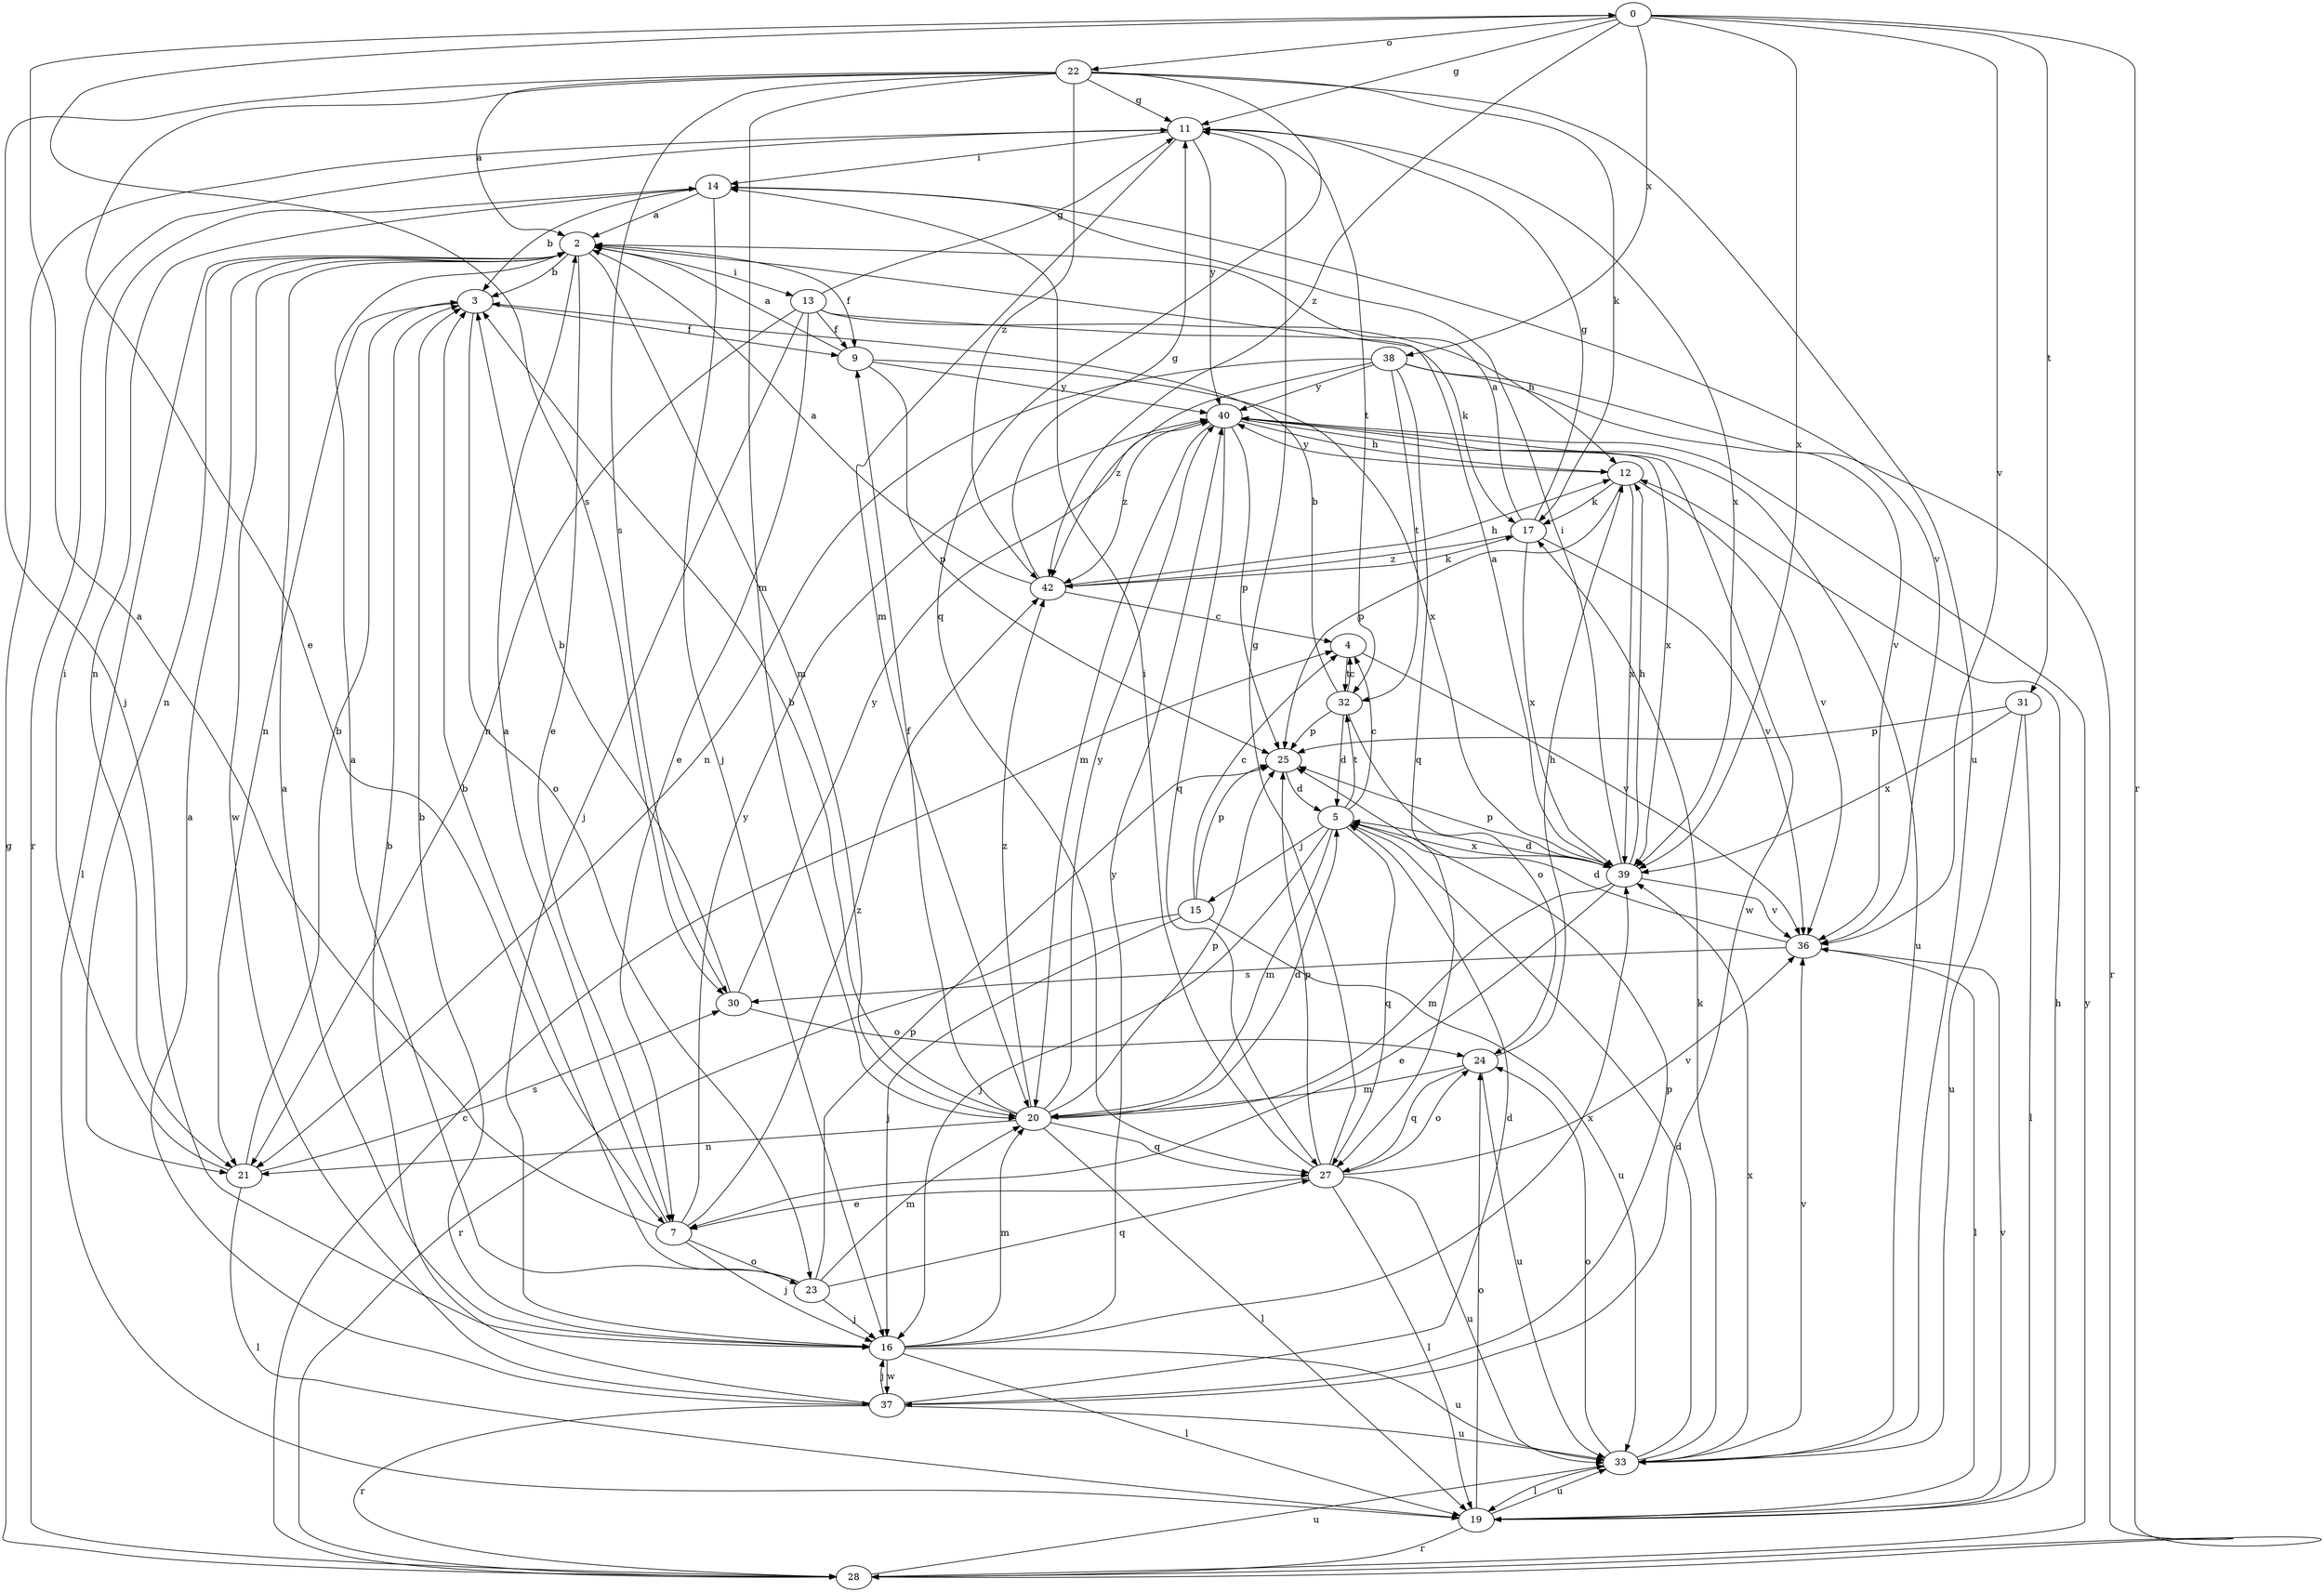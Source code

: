 strict digraph  {
0;
2;
3;
4;
5;
7;
9;
11;
12;
13;
14;
15;
16;
17;
19;
20;
21;
22;
23;
24;
25;
27;
28;
30;
31;
32;
33;
36;
37;
38;
39;
40;
42;
0 -> 11  [label=g];
0 -> 22  [label=o];
0 -> 28  [label=r];
0 -> 30  [label=s];
0 -> 31  [label=t];
0 -> 36  [label=v];
0 -> 38  [label=x];
0 -> 39  [label=x];
0 -> 42  [label=z];
2 -> 3  [label=b];
2 -> 7  [label=e];
2 -> 9  [label=f];
2 -> 13  [label=i];
2 -> 19  [label=l];
2 -> 20  [label=m];
2 -> 21  [label=n];
2 -> 37  [label=w];
3 -> 9  [label=f];
3 -> 21  [label=n];
3 -> 23  [label=o];
4 -> 32  [label=t];
4 -> 36  [label=v];
5 -> 4  [label=c];
5 -> 15  [label=j];
5 -> 16  [label=j];
5 -> 20  [label=m];
5 -> 27  [label=q];
5 -> 32  [label=t];
5 -> 39  [label=x];
7 -> 0  [label=a];
7 -> 2  [label=a];
7 -> 16  [label=j];
7 -> 23  [label=o];
7 -> 40  [label=y];
7 -> 42  [label=z];
9 -> 2  [label=a];
9 -> 25  [label=p];
9 -> 39  [label=x];
9 -> 40  [label=y];
11 -> 14  [label=i];
11 -> 20  [label=m];
11 -> 28  [label=r];
11 -> 32  [label=t];
11 -> 39  [label=x];
11 -> 40  [label=y];
12 -> 17  [label=k];
12 -> 25  [label=p];
12 -> 36  [label=v];
12 -> 39  [label=x];
12 -> 40  [label=y];
13 -> 7  [label=e];
13 -> 9  [label=f];
13 -> 11  [label=g];
13 -> 12  [label=h];
13 -> 16  [label=j];
13 -> 17  [label=k];
13 -> 21  [label=n];
14 -> 2  [label=a];
14 -> 3  [label=b];
14 -> 16  [label=j];
14 -> 21  [label=n];
14 -> 36  [label=v];
15 -> 4  [label=c];
15 -> 16  [label=j];
15 -> 25  [label=p];
15 -> 28  [label=r];
15 -> 33  [label=u];
16 -> 2  [label=a];
16 -> 3  [label=b];
16 -> 19  [label=l];
16 -> 20  [label=m];
16 -> 33  [label=u];
16 -> 37  [label=w];
16 -> 39  [label=x];
16 -> 40  [label=y];
17 -> 2  [label=a];
17 -> 11  [label=g];
17 -> 36  [label=v];
17 -> 39  [label=x];
17 -> 42  [label=z];
19 -> 12  [label=h];
19 -> 24  [label=o];
19 -> 28  [label=r];
19 -> 33  [label=u];
19 -> 36  [label=v];
20 -> 3  [label=b];
20 -> 5  [label=d];
20 -> 9  [label=f];
20 -> 19  [label=l];
20 -> 21  [label=n];
20 -> 25  [label=p];
20 -> 27  [label=q];
20 -> 40  [label=y];
20 -> 42  [label=z];
21 -> 3  [label=b];
21 -> 14  [label=i];
21 -> 19  [label=l];
21 -> 30  [label=s];
22 -> 2  [label=a];
22 -> 7  [label=e];
22 -> 11  [label=g];
22 -> 16  [label=j];
22 -> 17  [label=k];
22 -> 20  [label=m];
22 -> 27  [label=q];
22 -> 30  [label=s];
22 -> 33  [label=u];
22 -> 42  [label=z];
23 -> 2  [label=a];
23 -> 3  [label=b];
23 -> 16  [label=j];
23 -> 20  [label=m];
23 -> 25  [label=p];
23 -> 27  [label=q];
24 -> 12  [label=h];
24 -> 20  [label=m];
24 -> 27  [label=q];
24 -> 33  [label=u];
25 -> 5  [label=d];
27 -> 7  [label=e];
27 -> 11  [label=g];
27 -> 14  [label=i];
27 -> 19  [label=l];
27 -> 24  [label=o];
27 -> 25  [label=p];
27 -> 33  [label=u];
27 -> 36  [label=v];
28 -> 4  [label=c];
28 -> 11  [label=g];
28 -> 33  [label=u];
28 -> 40  [label=y];
30 -> 3  [label=b];
30 -> 24  [label=o];
30 -> 40  [label=y];
31 -> 19  [label=l];
31 -> 25  [label=p];
31 -> 33  [label=u];
31 -> 39  [label=x];
32 -> 3  [label=b];
32 -> 4  [label=c];
32 -> 5  [label=d];
32 -> 24  [label=o];
32 -> 25  [label=p];
33 -> 5  [label=d];
33 -> 17  [label=k];
33 -> 19  [label=l];
33 -> 24  [label=o];
33 -> 36  [label=v];
33 -> 39  [label=x];
36 -> 5  [label=d];
36 -> 19  [label=l];
36 -> 30  [label=s];
37 -> 2  [label=a];
37 -> 3  [label=b];
37 -> 5  [label=d];
37 -> 16  [label=j];
37 -> 25  [label=p];
37 -> 28  [label=r];
37 -> 33  [label=u];
38 -> 21  [label=n];
38 -> 27  [label=q];
38 -> 28  [label=r];
38 -> 32  [label=t];
38 -> 36  [label=v];
38 -> 40  [label=y];
38 -> 42  [label=z];
39 -> 2  [label=a];
39 -> 5  [label=d];
39 -> 7  [label=e];
39 -> 12  [label=h];
39 -> 14  [label=i];
39 -> 20  [label=m];
39 -> 25  [label=p];
39 -> 36  [label=v];
40 -> 12  [label=h];
40 -> 20  [label=m];
40 -> 25  [label=p];
40 -> 27  [label=q];
40 -> 33  [label=u];
40 -> 37  [label=w];
40 -> 39  [label=x];
40 -> 42  [label=z];
42 -> 2  [label=a];
42 -> 4  [label=c];
42 -> 11  [label=g];
42 -> 12  [label=h];
42 -> 17  [label=k];
}
